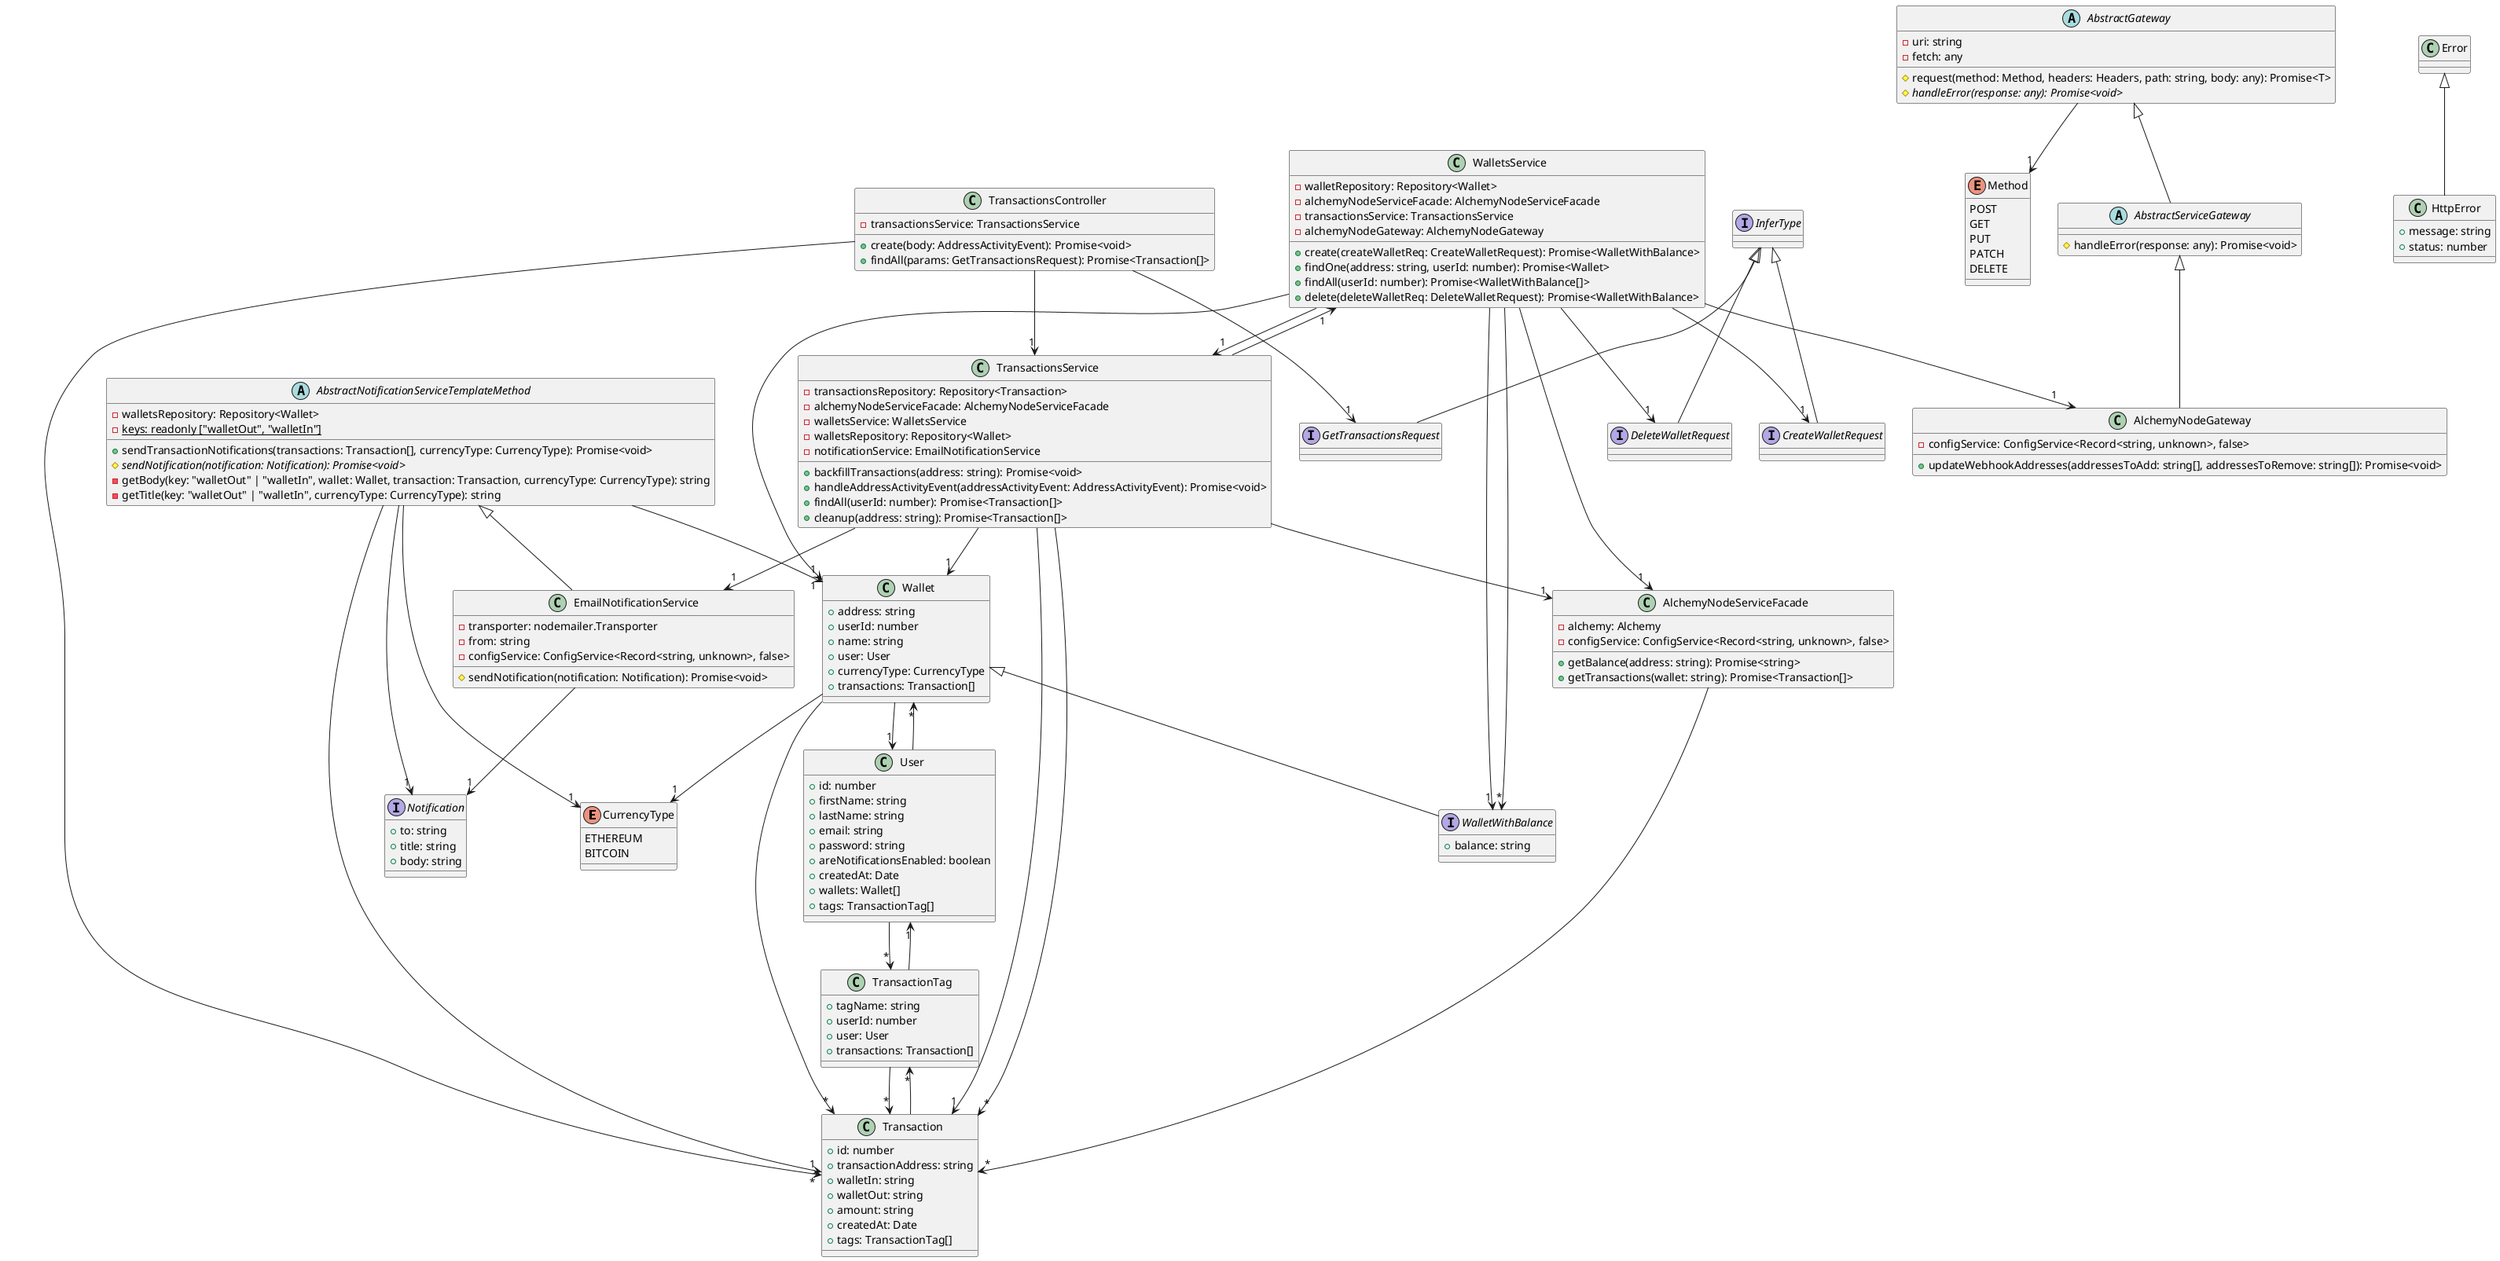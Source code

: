 @startuml
enum CurrencyType {
    ETHEREUM
    BITCOIN
}
class Wallet {
    +address: string
    +userId: number
    +name: string
    +user: User
    +currencyType: CurrencyType
    +transactions: Transaction[]
}
class User {
    +id: number
    +firstName: string
    +lastName: string
    +email: string
    +password: string
    +areNotificationsEnabled: boolean
    +createdAt: Date
    +wallets: Wallet[]
    +tags: TransactionTag[]
}
class TransactionTag {
    +tagName: string
    +userId: number
    +user: User
    +transactions: Transaction[]
}
class Transaction {
    +id: number
    +transactionAddress: string
    +walletIn: string
    +walletOut: string
    +amount: string
    +createdAt: Date
    +tags: TransactionTag[]
}
class AlchemyNodeServiceFacade {
    -alchemy: Alchemy
    -configService: ConfigService<Record<string, unknown>, false>
    +getBalance(address: string): Promise<string>
    +getTransactions(wallet: string): Promise<Transaction[]>
}
interface CreateWalletRequest extends InferType
interface WalletWithBalance extends Wallet {
    +balance: string
}
abstract class AbstractGateway {
    -uri: string
    -fetch: any
    #request(method: Method, headers: Headers, path: string, body: any): Promise<T>
    #{abstract} handleError(response: any): Promise<void>
}
enum Method {
    POST
    GET
    PUT
    PATCH
    DELETE
}
class HttpError extends Error {
    +message: string
    +status: number
}
abstract class AbstractServiceGateway extends AbstractGateway {
    #handleError(response: any): Promise<void>
}
class AlchemyNodeGateway extends AbstractServiceGateway {
    -configService: ConfigService<Record<string, unknown>, false>
    +updateWebhookAddresses(addressesToAdd: string[], addressesToRemove: string[]): Promise<void>
}
interface DeleteWalletRequest extends InferType
class WalletsService {
    -walletRepository: Repository<Wallet>
    -alchemyNodeServiceFacade: AlchemyNodeServiceFacade
    -transactionsService: TransactionsService
    -alchemyNodeGateway: AlchemyNodeGateway
    +create(createWalletReq: CreateWalletRequest): Promise<WalletWithBalance>
    +findOne(address: string, userId: number): Promise<Wallet>
    +findAll(userId: number): Promise<WalletWithBalance[]>
    +delete(deleteWalletReq: DeleteWalletRequest): Promise<WalletWithBalance>
}
abstract class AbstractNotificationServiceTemplateMethod {
    -walletsRepository: Repository<Wallet>
    +sendTransactionNotifications(transactions: Transaction[], currencyType: CurrencyType): Promise<void>
    #{abstract} sendNotification(notification: Notification): Promise<void>
    -getBody(key: "walletOut" | "walletIn", wallet: Wallet, transaction: Transaction, currencyType: CurrencyType): string
    -getTitle(key: "walletOut" | "walletIn", currencyType: CurrencyType): string
    -{static} keys: readonly ["walletOut", "walletIn"]
}
interface Notification {
    +to: string
    +title: string
    +body: string
}
class EmailNotificationService extends AbstractNotificationServiceTemplateMethod {
    -transporter: nodemailer.Transporter
    -from: string
    -configService: ConfigService<Record<string, unknown>, false>
    #sendNotification(notification: Notification): Promise<void>
}
class TransactionsService {
    -transactionsRepository: Repository<Transaction>
    -alchemyNodeServiceFacade: AlchemyNodeServiceFacade
    -walletsService: WalletsService
    -walletsRepository: Repository<Wallet>
    -notificationService: EmailNotificationService
    +backfillTransactions(address: string): Promise<void>
    +handleAddressActivityEvent(addressActivityEvent: AddressActivityEvent): Promise<void>
    +findAll(userId: number): Promise<Transaction[]>
    +cleanup(address: string): Promise<Transaction[]>
}
interface GetTransactionsRequest extends InferType
class TransactionsController {
    -transactionsService: TransactionsService
    +create(body: AddressActivityEvent): Promise<void>
    +findAll(params: GetTransactionsRequest): Promise<Transaction[]>
}
Wallet --> "1" User
Wallet --> "1" CurrencyType
Wallet --> "*" Transaction
User --> "*" Wallet
User --> "*" TransactionTag
TransactionTag --> "1" User
TransactionTag --> "*" Transaction
Transaction --> "*" TransactionTag
AlchemyNodeServiceFacade --> "*" Transaction
AbstractGateway --> "1" Method
WalletsService --> "1" Wallet
WalletsService --> "1" AlchemyNodeServiceFacade
WalletsService --> "1" TransactionsService
WalletsService --> "1" AlchemyNodeGateway
WalletsService --> "1" CreateWalletRequest
WalletsService --> "1" WalletWithBalance
WalletsService --> "*" WalletWithBalance
WalletsService --> "1" DeleteWalletRequest
AbstractNotificationServiceTemplateMethod --> "1" Wallet
AbstractNotificationServiceTemplateMethod --> "1" Transaction
AbstractNotificationServiceTemplateMethod --> "1" CurrencyType
AbstractNotificationServiceTemplateMethod --> "1" Notification
EmailNotificationService --> "1" Notification
TransactionsService --> "1" Transaction
TransactionsService --> "1" AlchemyNodeServiceFacade
TransactionsService --> "1" WalletsService
TransactionsService --> "1" Wallet
TransactionsService --> "1" EmailNotificationService
TransactionsService --> "*" Transaction
TransactionsController --> "1" TransactionsService
TransactionsController --> "1" GetTransactionsRequest
TransactionsController --> "*" Transaction
@enduml